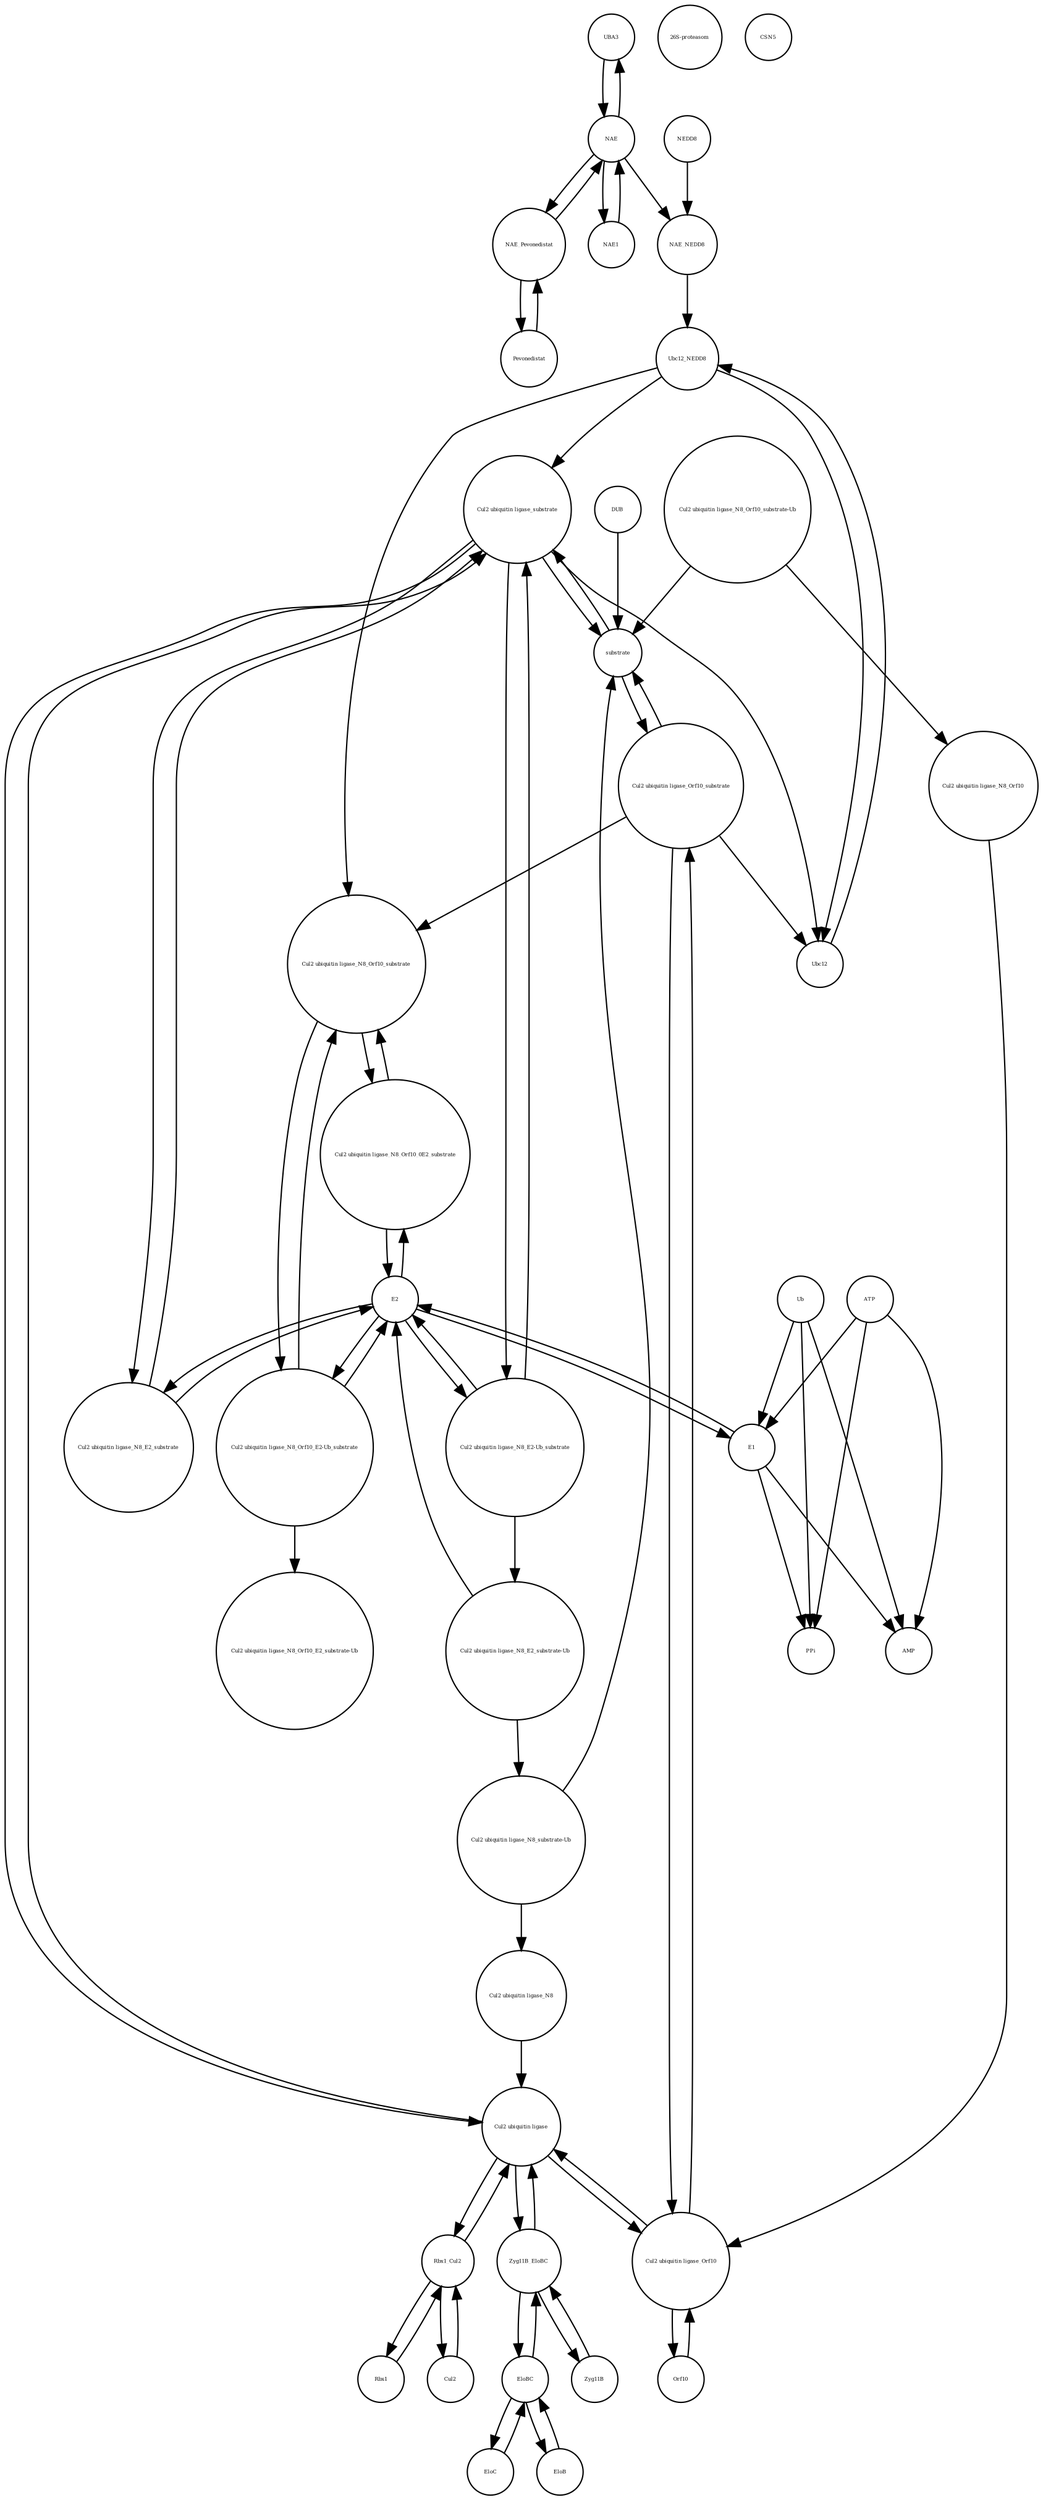 strict digraph  {
UBA3 [annotation="", bipartite=0, cls=macromolecule, fontsize=4, label=UBA3, shape=circle];
"26S-proteasom" [annotation="", bipartite=0, cls=complex, fontsize=4, label="26S-proteasom", shape=circle];
"Cul2 ubiquitin ligase_N8_Orf10_substrate-Ub" [annotation="", bipartite=0, cls=complex, fontsize=4, label="Cul2 ubiquitin ligase_N8_Orf10_substrate-Ub", shape=circle];
"Cul2 ubiquitin ligase_substrate" [annotation="", bipartite=0, cls=complex, fontsize=4, label="Cul2 ubiquitin ligase_substrate", shape=circle];
substrate [annotation="", bipartite=0, cls=macromolecule, fontsize=4, label=substrate, shape=circle];
Orf10 [annotation="", bipartite=0, cls=macromolecule, fontsize=4, label=Orf10, shape=circle];
PPi [annotation="", bipartite=0, cls="simple chemical", fontsize=4, label=PPi, shape=circle];
NAE_Pevonedistat [annotation="", bipartite=0, cls=complex, fontsize=4, label=NAE_Pevonedistat, shape=circle];
"Cul2 ubiquitin ligase_N8_E2-Ub_substrate" [annotation="", bipartite=0, cls=complex, fontsize=4, label="Cul2 ubiquitin ligase_N8_E2-Ub_substrate", shape=circle];
Zyg11B [annotation="", bipartite=0, cls=macromolecule, fontsize=4, label=Zyg11B, shape=circle];
Zyg11B_EloBC [annotation="", bipartite=0, cls=complex, fontsize=4, label=Zyg11B_EloBC, shape=circle];
Ubc12 [annotation="", bipartite=0, cls=macromolecule, fontsize=4, label=Ubc12, shape=circle];
"Cul2 ubiquitin ligase_N8_E2_substrate-Ub" [annotation="", bipartite=0, cls=complex, fontsize=4, label="Cul2 ubiquitin ligase_N8_E2_substrate-Ub", shape=circle];
E2 [annotation="", bipartite=0, cls=macromolecule, fontsize=4, label=E2, shape=circle];
"Cul2 ubiquitin ligase_Orf10_substrate" [annotation="", bipartite=0, cls=complex, fontsize=4, label="Cul2 ubiquitin ligase_Orf10_substrate", shape=circle];
"Cul2 ubiquitin ligase_N8_Orf10_0E2_substrate" [annotation="", bipartite=0, cls=complex, fontsize=4, label="Cul2 ubiquitin ligase_N8_Orf10_0E2_substrate", shape=circle];
"Cul2 ubiquitin ligase_Orf10" [annotation="", bipartite=0, cls=complex, fontsize=4, label="Cul2 ubiquitin ligase_Orf10", shape=circle];
CSN5 [annotation="", bipartite=0, cls=complex, fontsize=4, label=CSN5, shape=circle];
"Cul2 ubiquitin ligase_N8_Orf10" [annotation="", bipartite=0, cls=complex, fontsize=4, label="Cul2 ubiquitin ligase_N8_Orf10", shape=circle];
"Cul2 ubiquitin ligase_N8_substrate-Ub" [annotation="", bipartite=0, cls=complex, fontsize=4, label="Cul2 ubiquitin ligase_N8_substrate-Ub", shape=circle];
Rbx1_Cul2 [annotation="", bipartite=0, cls=complex, fontsize=4, label=Rbx1_Cul2, shape=circle];
Pevonedistat [annotation="", bipartite=0, cls="simple chemical", fontsize=4, label=Pevonedistat, shape=circle];
DUB [annotation="", bipartite=0, cls=macromolecule, fontsize=4, label=DUB, shape=circle];
EloC [annotation="", bipartite=0, cls=macromolecule, fontsize=4, label=EloC, shape=circle];
"Cul2 ubiquitin ligase_N8" [annotation="", bipartite=0, cls=complex, fontsize=4, label="Cul2 ubiquitin ligase_N8", shape=circle];
Cul2 [annotation="", bipartite=0, cls=macromolecule, fontsize=4, label=Cul2, shape=circle];
E1 [annotation="", bipartite=0, cls=macromolecule, fontsize=4, label=E1, shape=circle];
Ubc12_NEDD8 [annotation="", bipartite=0, cls=complex, fontsize=4, label=Ubc12_NEDD8, shape=circle];
EloB [annotation="", bipartite=0, cls=macromolecule, fontsize=4, label=EloB, shape=circle];
AMP [annotation="", bipartite=0, cls="simple chemical", fontsize=4, label=AMP, shape=circle];
"Cul2 ubiquitin ligase_N8_Orf10_E2_substrate-Ub" [annotation="", bipartite=0, cls=complex, fontsize=4, label="Cul2 ubiquitin ligase_N8_Orf10_E2_substrate-Ub", shape=circle];
NAE_NEDD8 [annotation="", bipartite=0, cls=complex, fontsize=4, label=NAE_NEDD8, shape=circle];
"Cul2 ubiquitin ligase_N8_Orf10_E2-Ub_substrate" [annotation="", bipartite=0, cls=complex, fontsize=4, label="Cul2 ubiquitin ligase_N8_Orf10_E2-Ub_substrate", shape=circle];
"Cul2 ubiquitin ligase_N8_E2_substrate" [annotation="", bipartite=0, cls=complex, fontsize=4, label="Cul2 ubiquitin ligase_N8_E2_substrate", shape=circle];
NAE [annotation="", bipartite=0, cls=complex, fontsize=4, label=NAE, shape=circle];
NEDD8 [annotation="", bipartite=0, cls=macromolecule, fontsize=4, label=NEDD8, shape=circle];
NAE1 [annotation="", bipartite=0, cls=macromolecule, fontsize=4, label=NAE1, shape=circle];
"Cul2 ubiquitin ligase_N8_Orf10_substrate" [annotation="", bipartite=0, cls=complex, fontsize=4, label="Cul2 ubiquitin ligase_N8_Orf10_substrate", shape=circle];
Rbx1 [annotation="", bipartite=0, cls=macromolecule, fontsize=4, label=Rbx1, shape=circle];
"Cul2 ubiquitin ligase" [annotation="", bipartite=0, cls=complex, fontsize=4, label="Cul2 ubiquitin ligase", shape=circle];
EloBC [annotation="", bipartite=0, cls=complex, fontsize=4, label=EloBC, shape=circle];
Ub [annotation="", bipartite=0, cls="simple chemical", fontsize=4, label=Ub, shape=circle];
ATP [annotation="", bipartite=0, cls="simple chemical", fontsize=4, label=ATP, shape=circle];
UBA3 -> NAE  [annotation="", interaction_type=production];
"Cul2 ubiquitin ligase_N8_Orf10_substrate-Ub" -> substrate  [annotation="", interaction_type=production];
"Cul2 ubiquitin ligase_N8_Orf10_substrate-Ub" -> "Cul2 ubiquitin ligase_N8_Orf10"  [annotation="", interaction_type=production];
"Cul2 ubiquitin ligase_substrate" -> Ubc12  [annotation="", interaction_type=production];
"Cul2 ubiquitin ligase_substrate" -> "Cul2 ubiquitin ligase_N8_E2_substrate"  [annotation="", interaction_type=production];
"Cul2 ubiquitin ligase_substrate" -> "Cul2 ubiquitin ligase_N8_E2-Ub_substrate"  [annotation="", interaction_type=production];
"Cul2 ubiquitin ligase_substrate" -> substrate  [annotation="", interaction_type=production];
"Cul2 ubiquitin ligase_substrate" -> "Cul2 ubiquitin ligase"  [annotation="", interaction_type=production];
substrate -> "Cul2 ubiquitin ligase_substrate"  [annotation="", interaction_type=production];
substrate -> "Cul2 ubiquitin ligase_Orf10_substrate"  [annotation="", interaction_type=production];
Orf10 -> "Cul2 ubiquitin ligase_Orf10"  [annotation="", interaction_type=production];
NAE_Pevonedistat -> Pevonedistat  [annotation="", interaction_type=production];
NAE_Pevonedistat -> NAE  [annotation="", interaction_type=production];
"Cul2 ubiquitin ligase_N8_E2-Ub_substrate" -> "Cul2 ubiquitin ligase_substrate"  [annotation="", interaction_type=production];
"Cul2 ubiquitin ligase_N8_E2-Ub_substrate" -> E2  [annotation="", interaction_type=production];
"Cul2 ubiquitin ligase_N8_E2-Ub_substrate" -> "Cul2 ubiquitin ligase_N8_E2_substrate-Ub"  [annotation="", interaction_type=production];
Zyg11B -> Zyg11B_EloBC  [annotation="", interaction_type=production];
Zyg11B_EloBC -> EloBC  [annotation="", interaction_type=production];
Zyg11B_EloBC -> Zyg11B  [annotation="", interaction_type=production];
Zyg11B_EloBC -> "Cul2 ubiquitin ligase"  [annotation="", interaction_type=production];
Ubc12 -> Ubc12_NEDD8  [annotation="", interaction_type=production];
"Cul2 ubiquitin ligase_N8_E2_substrate-Ub" -> E2  [annotation="", interaction_type=production];
"Cul2 ubiquitin ligase_N8_E2_substrate-Ub" -> "Cul2 ubiquitin ligase_N8_substrate-Ub"  [annotation="", interaction_type=production];
E2 -> E1  [annotation="", interaction_type=production];
E2 -> "Cul2 ubiquitin ligase_N8_E2-Ub_substrate"  [annotation="", interaction_type=production];
E2 -> "Cul2 ubiquitin ligase_N8_Orf10_E2-Ub_substrate"  [annotation="", interaction_type=production];
E2 -> "Cul2 ubiquitin ligase_N8_E2_substrate"  [annotation="", interaction_type=production];
E2 -> "Cul2 ubiquitin ligase_N8_Orf10_0E2_substrate"  [annotation="", interaction_type=production];
"Cul2 ubiquitin ligase_Orf10_substrate" -> substrate  [annotation="", interaction_type=production];
"Cul2 ubiquitin ligase_Orf10_substrate" -> "Cul2 ubiquitin ligase_Orf10"  [annotation="", interaction_type=production];
"Cul2 ubiquitin ligase_Orf10_substrate" -> Ubc12  [annotation="", interaction_type=production];
"Cul2 ubiquitin ligase_Orf10_substrate" -> "Cul2 ubiquitin ligase_N8_Orf10_substrate"  [annotation="", interaction_type=production];
"Cul2 ubiquitin ligase_N8_Orf10_0E2_substrate" -> "Cul2 ubiquitin ligase_N8_Orf10_substrate"  [annotation="", interaction_type=production];
"Cul2 ubiquitin ligase_N8_Orf10_0E2_substrate" -> E2  [annotation="", interaction_type=production];
"Cul2 ubiquitin ligase_Orf10" -> "Cul2 ubiquitin ligase_Orf10_substrate"  [annotation="", interaction_type=production];
"Cul2 ubiquitin ligase_Orf10" -> Orf10  [annotation="", interaction_type=production];
"Cul2 ubiquitin ligase_Orf10" -> "Cul2 ubiquitin ligase"  [annotation="", interaction_type=production];
"Cul2 ubiquitin ligase_N8_Orf10" -> "Cul2 ubiquitin ligase_Orf10"  [annotation="", interaction_type=production];
"Cul2 ubiquitin ligase_N8_substrate-Ub" -> substrate  [annotation="", interaction_type=production];
"Cul2 ubiquitin ligase_N8_substrate-Ub" -> "Cul2 ubiquitin ligase_N8"  [annotation="", interaction_type=production];
Rbx1_Cul2 -> Cul2  [annotation="", interaction_type=production];
Rbx1_Cul2 -> Rbx1  [annotation="", interaction_type=production];
Rbx1_Cul2 -> "Cul2 ubiquitin ligase"  [annotation="", interaction_type=production];
Pevonedistat -> NAE_Pevonedistat  [annotation="", interaction_type=production];
DUB -> substrate  [annotation="", interaction_type=catalysis];
EloC -> EloBC  [annotation="", interaction_type=production];
"Cul2 ubiquitin ligase_N8" -> "Cul2 ubiquitin ligase"  [annotation="", interaction_type=production];
Cul2 -> Rbx1_Cul2  [annotation="", interaction_type=production];
E1 -> E2  [annotation="", interaction_type=production];
E1 -> AMP  [annotation="", interaction_type=production];
E1 -> PPi  [annotation="", interaction_type=production];
Ubc12_NEDD8 -> Ubc12  [annotation="", interaction_type=production];
Ubc12_NEDD8 -> "Cul2 ubiquitin ligase_substrate"  [annotation="", interaction_type=production];
Ubc12_NEDD8 -> "Cul2 ubiquitin ligase_N8_Orf10_substrate"  [annotation="", interaction_type=production];
EloB -> EloBC  [annotation="", interaction_type=production];
NAE_NEDD8 -> Ubc12_NEDD8  [annotation="", interaction_type=production];
"Cul2 ubiquitin ligase_N8_Orf10_E2-Ub_substrate" -> "Cul2 ubiquitin ligase_N8_Orf10_substrate"  [annotation="", interaction_type=production];
"Cul2 ubiquitin ligase_N8_Orf10_E2-Ub_substrate" -> E2  [annotation="", interaction_type=production];
"Cul2 ubiquitin ligase_N8_Orf10_E2-Ub_substrate" -> "Cul2 ubiquitin ligase_N8_Orf10_E2_substrate-Ub"  [annotation="", interaction_type=production];
"Cul2 ubiquitin ligase_N8_E2_substrate" -> "Cul2 ubiquitin ligase_substrate"  [annotation="", interaction_type=production];
"Cul2 ubiquitin ligase_N8_E2_substrate" -> E2  [annotation="", interaction_type=production];
NAE -> NAE_Pevonedistat  [annotation="", interaction_type=production];
NAE -> UBA3  [annotation="", interaction_type=production];
NAE -> NAE1  [annotation="", interaction_type=production];
NAE -> NAE_NEDD8  [annotation="", interaction_type=production];
NEDD8 -> NAE_NEDD8  [annotation="", interaction_type=production];
NAE1 -> NAE  [annotation="", interaction_type=production];
"Cul2 ubiquitin ligase_N8_Orf10_substrate" -> "Cul2 ubiquitin ligase_N8_Orf10_E2-Ub_substrate"  [annotation="", interaction_type=production];
"Cul2 ubiquitin ligase_N8_Orf10_substrate" -> "Cul2 ubiquitin ligase_N8_Orf10_0E2_substrate"  [annotation="", interaction_type=production];
Rbx1 -> Rbx1_Cul2  [annotation="", interaction_type=production];
"Cul2 ubiquitin ligase" -> "Cul2 ubiquitin ligase_substrate"  [annotation="", interaction_type=production];
"Cul2 ubiquitin ligase" -> Rbx1_Cul2  [annotation="", interaction_type=production];
"Cul2 ubiquitin ligase" -> Zyg11B_EloBC  [annotation="", interaction_type=production];
"Cul2 ubiquitin ligase" -> "Cul2 ubiquitin ligase_Orf10"  [annotation="", interaction_type=production];
EloBC -> EloC  [annotation="", interaction_type=production];
EloBC -> EloB  [annotation="", interaction_type=production];
EloBC -> Zyg11B_EloBC  [annotation="", interaction_type=production];
Ub -> E1  [annotation="", interaction_type=production];
Ub -> AMP  [annotation="", interaction_type=production];
Ub -> PPi  [annotation="", interaction_type=production];
ATP -> E1  [annotation="", interaction_type=production];
ATP -> AMP  [annotation="", interaction_type=production];
ATP -> PPi  [annotation="", interaction_type=production];
}
